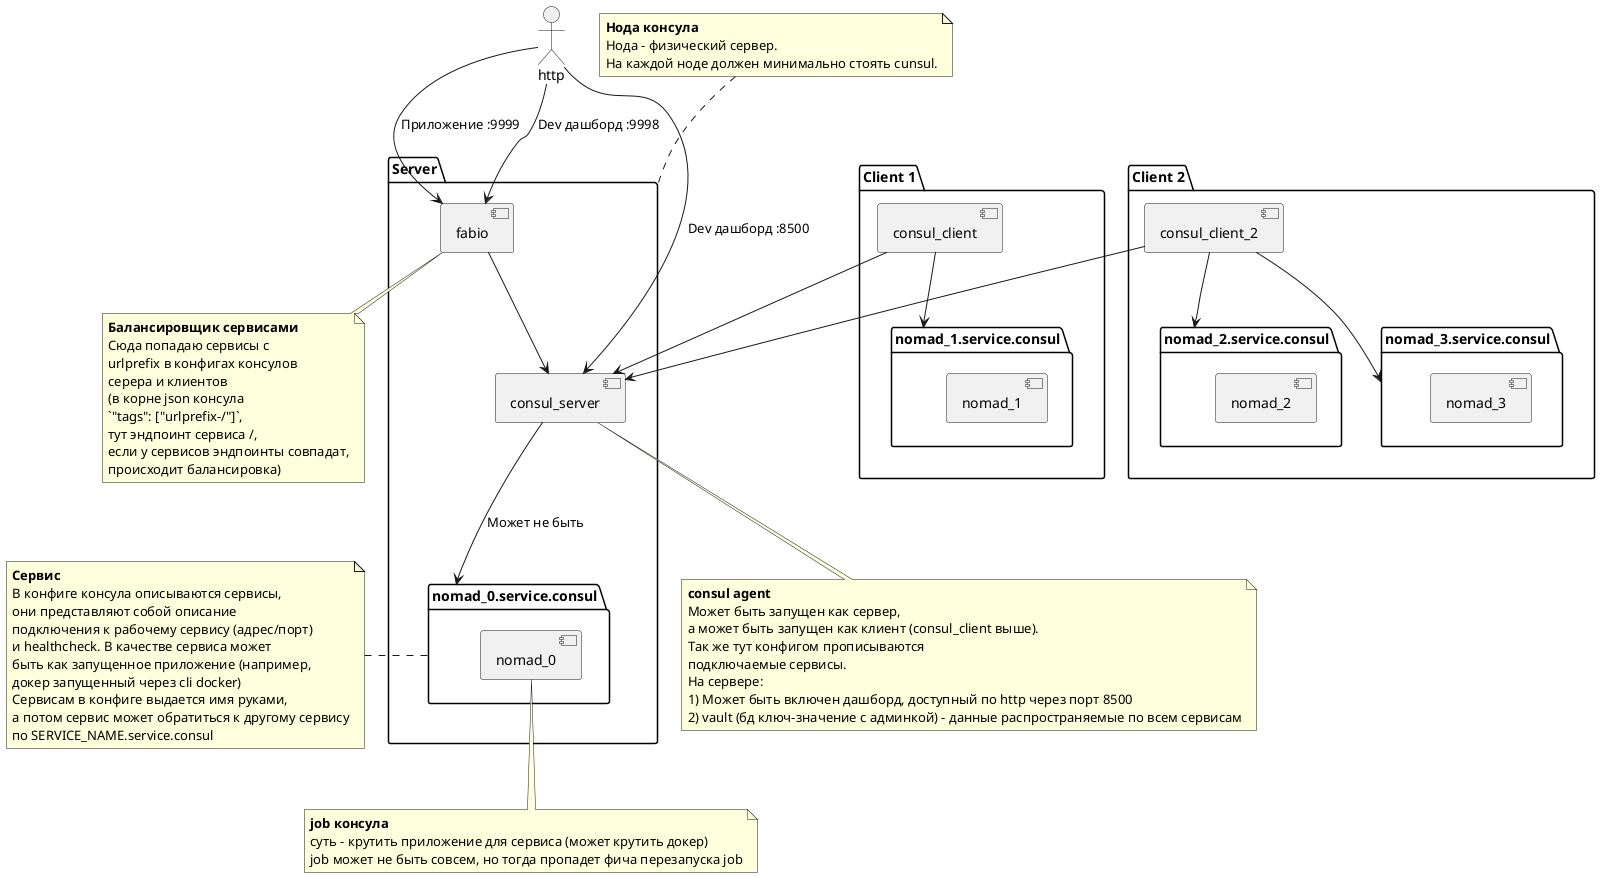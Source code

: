 @startuml

package "Server" as server_node {
    [fabio]
    [consul_server]
    package "nomad_0.service.consul" as nomad_0_service {
        [nomad_0]
    }
}

package "Client 1" {
    [consul_client]
    package "nomad_1.service.consul" as nomad_1_service {
        [nomad_1]
    }
}

package "Client 2" {
    [consul_client_2]
    package "nomad_2.service.consul" as nomad_2_service {
        [nomad_2]
    }
    package "nomad_3.service.consul" as nomad_3_service {
        [nomad_3]
    }
}

:http: --> [fabio] : "Dev дашборд :9998"
:http: --> [fabio] : "Приложение :9999"
:http: --> [consul_server] : "Dev дашборд :8500"
[fabio] --> [consul_server]
[consul_server] --> [nomad_0_service] : "Может не быть"

[consul_client] --> [consul_server]
[consul_client] --> [nomad_1_service]

[consul_client_2] --> [consul_server]
[consul_client_2] --> [nomad_2_service]
[consul_client_2] --> [nomad_3_service]

note top of server_node
  <b>Нода консула</b>
  Нода - физический сервер.
  На каждой ноде должен минимально стоять cunsul.
end note

note bottom of fabio
  <b>Балансировщик сервисами</b>
  Сюда попадаю сервисы с
  urlprefix в конфигах консулов
  серера и клиентов
  (в корне json консула
  `"tags": ["urlprefix-/"]`,
  тут эндпоинт сервиса /,
  если у сервисов эндпоинты совпадат,
  происходит балансировка)
end note

note bottom of consul_server
  <b>consul agent</b>
  Может быть запущен как сервер,
  а может быть запущен как клиент (consul_client выше).
  Так же тут конфигом прописываются
  подключаемые сервисы.
  На сервере:
  1) Может быть включен дашборд, доступный по http через порт 8500
  2) vault (бд ключ-значение с админкой) - данные распространяемые по всем сервисам
end note

note left of nomad_0_service
  <b>Сервис</b>
  В конфиге консула описываются сервисы,
  они представляют собой описание
  подключения к рабочему сервису (адрес/порт)
  и healthcheck. В качестве сервиса может
  быть как запущенное приложение (например,
  докер запущенный через cli docker)
  Сервисам в конфиге выдается имя руками,
  а потом сервис может обратиться к другому сервису
  по SERVICE_NAME.service.consul
end note

note bottom of nomad_0
  <b>job консула</b>
  суть - крутить приложение для сервиса (может крутить докер)
  job может не быть совсем, но тогда пропадет фича перезапуска job
end note

@enduml
